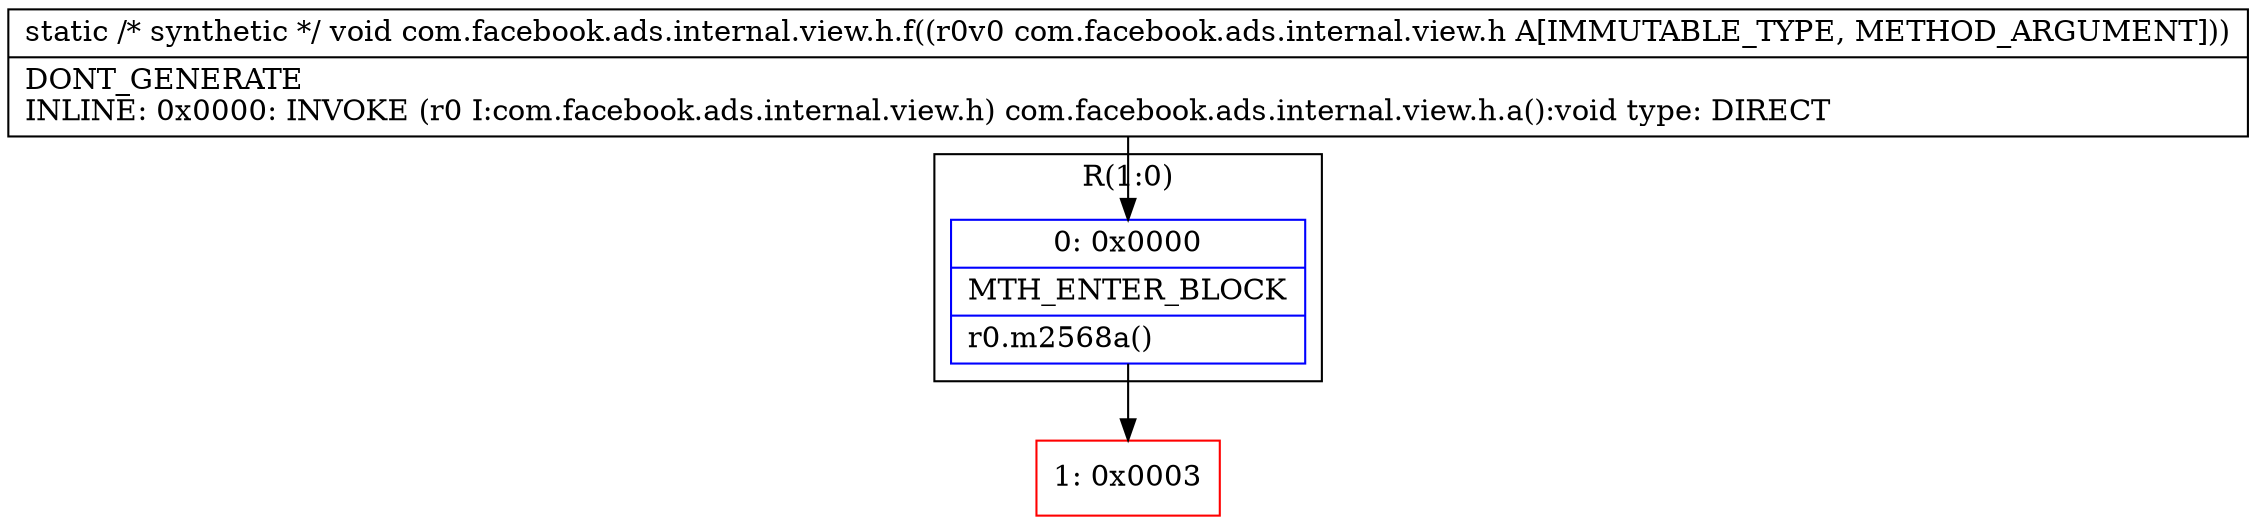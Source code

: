 digraph "CFG forcom.facebook.ads.internal.view.h.f(Lcom\/facebook\/ads\/internal\/view\/h;)V" {
subgraph cluster_Region_2122714164 {
label = "R(1:0)";
node [shape=record,color=blue];
Node_0 [shape=record,label="{0\:\ 0x0000|MTH_ENTER_BLOCK\l|r0.m2568a()\l}"];
}
Node_1 [shape=record,color=red,label="{1\:\ 0x0003}"];
MethodNode[shape=record,label="{static \/* synthetic *\/ void com.facebook.ads.internal.view.h.f((r0v0 com.facebook.ads.internal.view.h A[IMMUTABLE_TYPE, METHOD_ARGUMENT]))  | DONT_GENERATE\lINLINE: 0x0000: INVOKE  (r0 I:com.facebook.ads.internal.view.h) com.facebook.ads.internal.view.h.a():void type: DIRECT\l}"];
MethodNode -> Node_0;
Node_0 -> Node_1;
}

